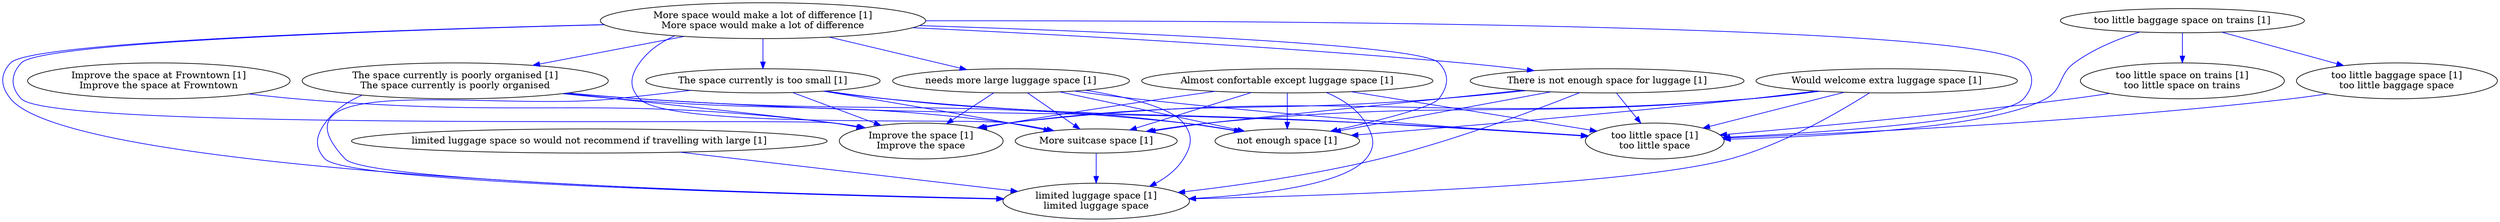 digraph collapsedGraph {
"Almost confortable except luggage space [1]""Improve the space at Frowntown [1]\nImprove the space at Frowntown""Improve the space [1]\nImprove the space""More space would make a lot of difference [1]\nMore space would make a lot of difference""More suitcase space [1]""The space currently is poorly organised [1]\nThe space currently is poorly organised""The space currently is too small [1]""There is not enough space for luggage [1]""Would welcome extra luggage space [1]""limited luggage space so would not recommend if travelling with large [1]""limited luggage space [1]\nlimited luggage space""needs more large luggage space [1]""not enough space [1]""too little baggage space on trains [1]""too little baggage space [1]\ntoo little baggage space""too little space [1]\ntoo little space""too little space on trains [1]\ntoo little space on trains""Improve the space at Frowntown [1]\nImprove the space at Frowntown" -> "Improve the space [1]\nImprove the space" [color=blue]
"Almost confortable except luggage space [1]" -> "Improve the space [1]\nImprove the space" [color=blue]
"More space would make a lot of difference [1]\nMore space would make a lot of difference" -> "Improve the space [1]\nImprove the space" [color=blue]
"Almost confortable except luggage space [1]" -> "More suitcase space [1]" [color=blue]
"More space would make a lot of difference [1]\nMore space would make a lot of difference" -> "More suitcase space [1]" [color=blue]
"The space currently is poorly organised [1]\nThe space currently is poorly organised" -> "More suitcase space [1]" [color=blue]
"More space would make a lot of difference [1]\nMore space would make a lot of difference" -> "The space currently is poorly organised [1]\nThe space currently is poorly organised" [color=blue]
"The space currently is poorly organised [1]\nThe space currently is poorly organised" -> "Improve the space [1]\nImprove the space" [color=blue]
"The space currently is too small [1]" -> "More suitcase space [1]" [color=blue]
"More space would make a lot of difference [1]\nMore space would make a lot of difference" -> "The space currently is too small [1]" [color=blue]
"The space currently is too small [1]" -> "Improve the space [1]\nImprove the space" [color=blue]
"There is not enough space for luggage [1]" -> "More suitcase space [1]" [color=blue]
"More space would make a lot of difference [1]\nMore space would make a lot of difference" -> "There is not enough space for luggage [1]" [color=blue]
"There is not enough space for luggage [1]" -> "Improve the space [1]\nImprove the space" [color=blue]
"Would welcome extra luggage space [1]" -> "More suitcase space [1]" [color=blue]
"Would welcome extra luggage space [1]" -> "Improve the space [1]\nImprove the space" [color=blue]
"limited luggage space so would not recommend if travelling with large [1]" -> "limited luggage space [1]\nlimited luggage space" [color=blue]
"More suitcase space [1]" -> "limited luggage space [1]\nlimited luggage space" [color=blue]
"Would welcome extra luggage space [1]" -> "limited luggage space [1]\nlimited luggage space" [color=blue]
"Almost confortable except luggage space [1]" -> "limited luggage space [1]\nlimited luggage space" [color=blue]
"More space would make a lot of difference [1]\nMore space would make a lot of difference" -> "limited luggage space [1]\nlimited luggage space" [color=blue]
"The space currently is poorly organised [1]\nThe space currently is poorly organised" -> "limited luggage space [1]\nlimited luggage space" [color=blue]
"The space currently is too small [1]" -> "limited luggage space [1]\nlimited luggage space" [color=blue]
"There is not enough space for luggage [1]" -> "limited luggage space [1]\nlimited luggage space" [color=blue]
"needs more large luggage space [1]" -> "More suitcase space [1]" [color=blue]
"More space would make a lot of difference [1]\nMore space would make a lot of difference" -> "needs more large luggage space [1]" [color=blue]
"needs more large luggage space [1]" -> "limited luggage space [1]\nlimited luggage space" [color=blue]
"needs more large luggage space [1]" -> "Improve the space [1]\nImprove the space" [color=blue]
"needs more large luggage space [1]" -> "not enough space [1]" [color=blue]
"Would welcome extra luggage space [1]" -> "not enough space [1]" [color=blue]
"Almost confortable except luggage space [1]" -> "not enough space [1]" [color=blue]
"More space would make a lot of difference [1]\nMore space would make a lot of difference" -> "not enough space [1]" [color=blue]
"The space currently is poorly organised [1]\nThe space currently is poorly organised" -> "not enough space [1]" [color=blue]
"The space currently is too small [1]" -> "not enough space [1]" [color=blue]
"There is not enough space for luggage [1]" -> "not enough space [1]" [color=blue]
"too little baggage space on trains [1]" -> "too little baggage space [1]\ntoo little baggage space" [color=blue]
"too little baggage space [1]\ntoo little baggage space" -> "too little space [1]\ntoo little space" [color=blue]
"too little baggage space on trains [1]" -> "too little space on trains [1]\ntoo little space on trains" [color=blue]
"too little space on trains [1]\ntoo little space on trains" -> "too little space [1]\ntoo little space" [color=blue]
"too little baggage space on trains [1]" -> "too little space [1]\ntoo little space" [color=blue]
"needs more large luggage space [1]" -> "too little space [1]\ntoo little space" [color=blue]
"Would welcome extra luggage space [1]" -> "too little space [1]\ntoo little space" [color=blue]
"Almost confortable except luggage space [1]" -> "too little space [1]\ntoo little space" [color=blue]
"More space would make a lot of difference [1]\nMore space would make a lot of difference" -> "too little space [1]\ntoo little space" [color=blue]
"The space currently is poorly organised [1]\nThe space currently is poorly organised" -> "too little space [1]\ntoo little space" [color=blue]
"The space currently is too small [1]" -> "too little space [1]\ntoo little space" [color=blue]
"There is not enough space for luggage [1]" -> "too little space [1]\ntoo little space" [color=blue]
}